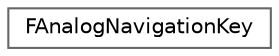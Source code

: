 digraph "Graphical Class Hierarchy"
{
 // INTERACTIVE_SVG=YES
 // LATEX_PDF_SIZE
  bgcolor="transparent";
  edge [fontname=Helvetica,fontsize=10,labelfontname=Helvetica,labelfontsize=10];
  node [fontname=Helvetica,fontsize=10,shape=box,height=0.2,width=0.4];
  rankdir="LR";
  Node0 [id="Node000000",label="FAnalogNavigationKey",height=0.2,width=0.4,color="grey40", fillcolor="white", style="filled",URL="$d9/def/structFAnalogNavigationKey.html",tooltip=" "];
}
